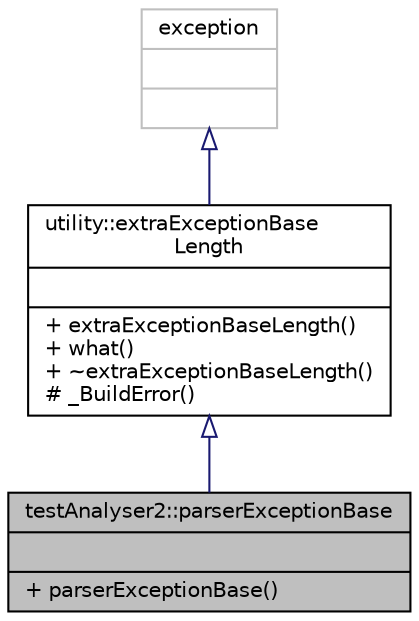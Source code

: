 digraph "testAnalyser2::parserExceptionBase"
{
 // INTERACTIVE_SVG=YES
 // LATEX_PDF_SIZE
  edge [fontname="Helvetica",fontsize="10",labelfontname="Helvetica",labelfontsize="10"];
  node [fontname="Helvetica",fontsize="10",shape=record];
  Node9 [label="{testAnalyser2::parserExceptionBase\n||+ parserExceptionBase()\l}",height=0.2,width=0.4,color="black", fillcolor="grey75", style="filled", fontcolor="black",tooltip=" "];
  Node10 -> Node9 [dir="back",color="midnightblue",fontsize="10",style="solid",arrowtail="onormal"];
  Node10 [label="{utility::extraExceptionBase\lLength\n||+ extraExceptionBaseLength()\l+ what()\l+ ~extraExceptionBaseLength()\l# _BuildError()\l}",height=0.2,width=0.4,color="black", fillcolor="white", style="filled",URL="$de/d02/classutility_1_1extraExceptionBaseLength.html",tooltip="Base analyser exception class."];
  Node11 -> Node10 [dir="back",color="midnightblue",fontsize="10",style="solid",arrowtail="onormal"];
  Node11 [label="{exception\n||}",height=0.2,width=0.4,color="grey75", fillcolor="white", style="filled",tooltip=" "];
}
